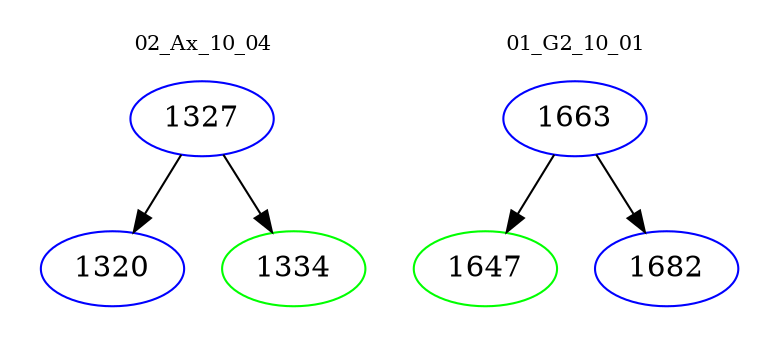 digraph{
subgraph cluster_0 {
color = white
label = "02_Ax_10_04";
fontsize=10;
T0_1327 [label="1327", color="blue"]
T0_1327 -> T0_1320 [color="black"]
T0_1320 [label="1320", color="blue"]
T0_1327 -> T0_1334 [color="black"]
T0_1334 [label="1334", color="green"]
}
subgraph cluster_1 {
color = white
label = "01_G2_10_01";
fontsize=10;
T1_1663 [label="1663", color="blue"]
T1_1663 -> T1_1647 [color="black"]
T1_1647 [label="1647", color="green"]
T1_1663 -> T1_1682 [color="black"]
T1_1682 [label="1682", color="blue"]
}
}
